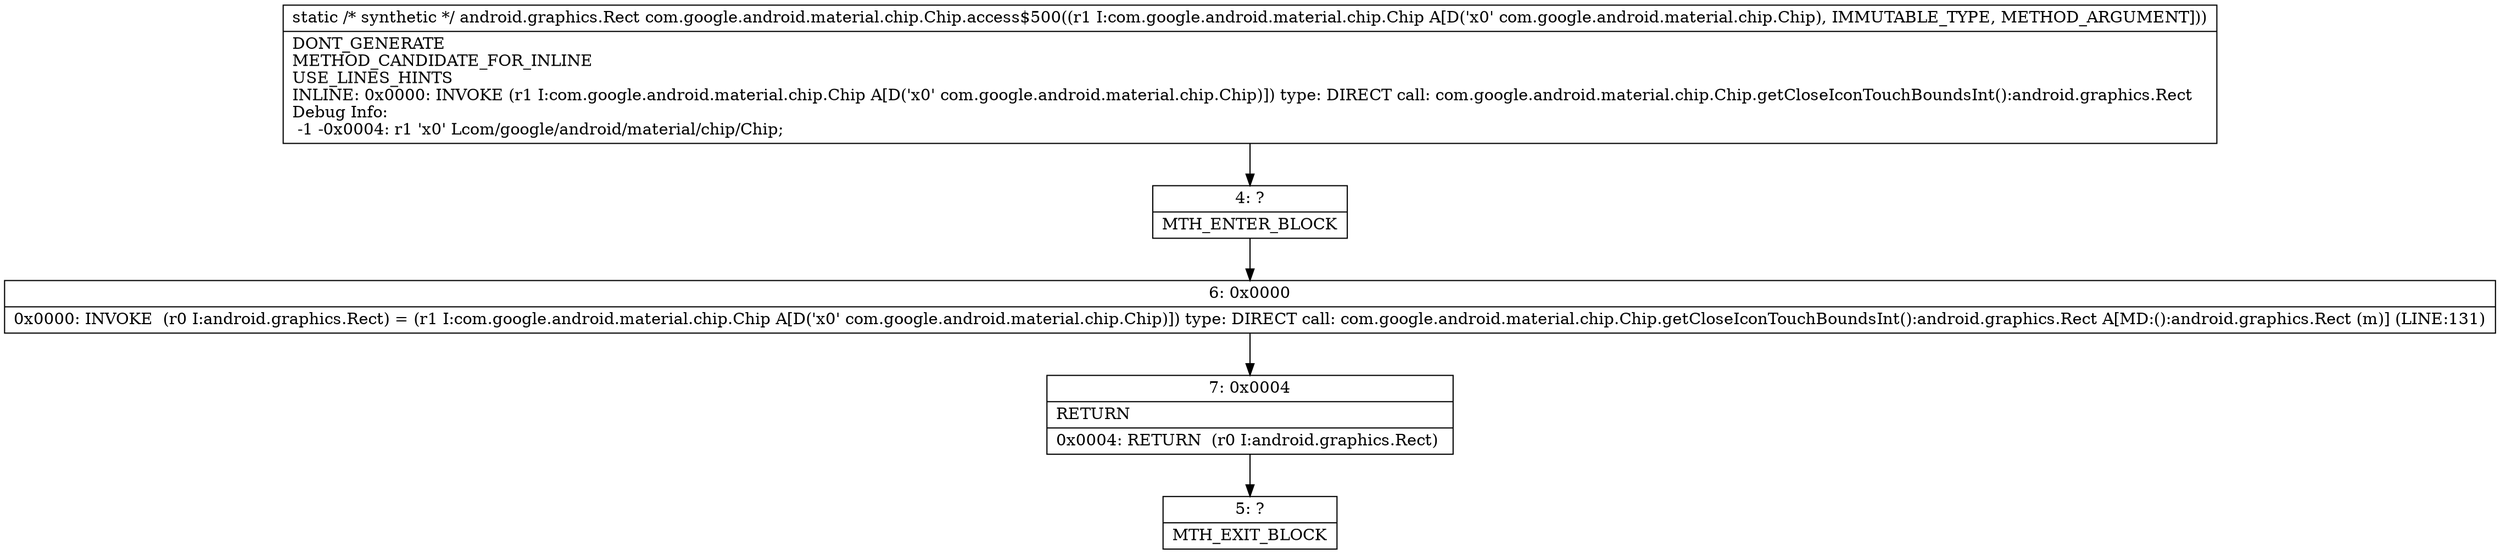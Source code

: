 digraph "CFG forcom.google.android.material.chip.Chip.access$500(Lcom\/google\/android\/material\/chip\/Chip;)Landroid\/graphics\/Rect;" {
Node_4 [shape=record,label="{4\:\ ?|MTH_ENTER_BLOCK\l}"];
Node_6 [shape=record,label="{6\:\ 0x0000|0x0000: INVOKE  (r0 I:android.graphics.Rect) = (r1 I:com.google.android.material.chip.Chip A[D('x0' com.google.android.material.chip.Chip)]) type: DIRECT call: com.google.android.material.chip.Chip.getCloseIconTouchBoundsInt():android.graphics.Rect A[MD:():android.graphics.Rect (m)] (LINE:131)\l}"];
Node_7 [shape=record,label="{7\:\ 0x0004|RETURN\l|0x0004: RETURN  (r0 I:android.graphics.Rect) \l}"];
Node_5 [shape=record,label="{5\:\ ?|MTH_EXIT_BLOCK\l}"];
MethodNode[shape=record,label="{static \/* synthetic *\/ android.graphics.Rect com.google.android.material.chip.Chip.access$500((r1 I:com.google.android.material.chip.Chip A[D('x0' com.google.android.material.chip.Chip), IMMUTABLE_TYPE, METHOD_ARGUMENT]))  | DONT_GENERATE\lMETHOD_CANDIDATE_FOR_INLINE\lUSE_LINES_HINTS\lINLINE: 0x0000: INVOKE  (r1 I:com.google.android.material.chip.Chip A[D('x0' com.google.android.material.chip.Chip)]) type: DIRECT call: com.google.android.material.chip.Chip.getCloseIconTouchBoundsInt():android.graphics.Rect\lDebug Info:\l  \-1 \-0x0004: r1 'x0' Lcom\/google\/android\/material\/chip\/Chip;\l}"];
MethodNode -> Node_4;Node_4 -> Node_6;
Node_6 -> Node_7;
Node_7 -> Node_5;
}

